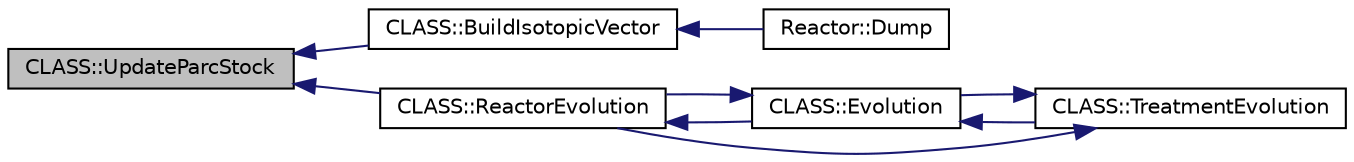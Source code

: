digraph G
{
  edge [fontname="Helvetica",fontsize="10",labelfontname="Helvetica",labelfontsize="10"];
  node [fontname="Helvetica",fontsize="10",shape=record];
  rankdir="LR";
  Node1 [label="CLASS::UpdateParcStock",height=0.2,width=0.4,color="black", fillcolor="grey75", style="filled" fontcolor="black"];
  Node1 -> Node2 [dir="back",color="midnightblue",fontsize="10",style="solid",fontname="Helvetica"];
  Node2 [label="CLASS::BuildIsotopicVector",height=0.2,width=0.4,color="black", fillcolor="white", style="filled",URL="$class_c_l_a_s_s.html#a38540c368982b9214ad3bf0921f716c5",tooltip="Build The needed Isotopic Vector from the stock."];
  Node2 -> Node3 [dir="back",color="midnightblue",fontsize="10",style="solid",fontname="Helvetica"];
  Node3 [label="Reactor::Dump",height=0.2,width=0.4,color="black", fillcolor="white", style="filled",URL="$class_reactor.html#a62ecaa3d122030fb9a44396c297e032b",tooltip="Write Modification (IV In/Out, filling the TF...)"];
  Node1 -> Node4 [dir="back",color="midnightblue",fontsize="10",style="solid",fontname="Helvetica"];
  Node4 [label="CLASS::ReactorEvolution",height=0.2,width=0.4,color="black", fillcolor="white", style="filled",URL="$class_c_l_a_s_s.html#a97755b94d413c4cf81d2613609f97ce6",tooltip="Do the Reactor Evolution."];
  Node4 -> Node5 [dir="back",color="midnightblue",fontsize="10",style="solid",fontname="Helvetica"];
  Node5 [label="CLASS::Evolution",height=0.2,width=0.4,color="black", fillcolor="white", style="filled",URL="$class_c_l_a_s_s.html#a4102b9e64bbd2f7de9d06b553b8b2131",tooltip="Do the Evolution."];
  Node5 -> Node6 [dir="back",color="midnightblue",fontsize="10",style="solid",fontname="Helvetica"];
  Node6 [label="CLASS::TreatmentEvolution",height=0.2,width=0.4,color="black", fillcolor="white", style="filled",URL="$class_c_l_a_s_s.html#a81e2528b2c42caf959340ca806f4bb17",tooltip="Do TF Evolution."];
  Node6 -> Node4 [dir="back",color="midnightblue",fontsize="10",style="solid",fontname="Helvetica"];
  Node6 -> Node5 [dir="back",color="midnightblue",fontsize="10",style="solid",fontname="Helvetica"];
  Node5 -> Node4 [dir="back",color="midnightblue",fontsize="10",style="solid",fontname="Helvetica"];
}

